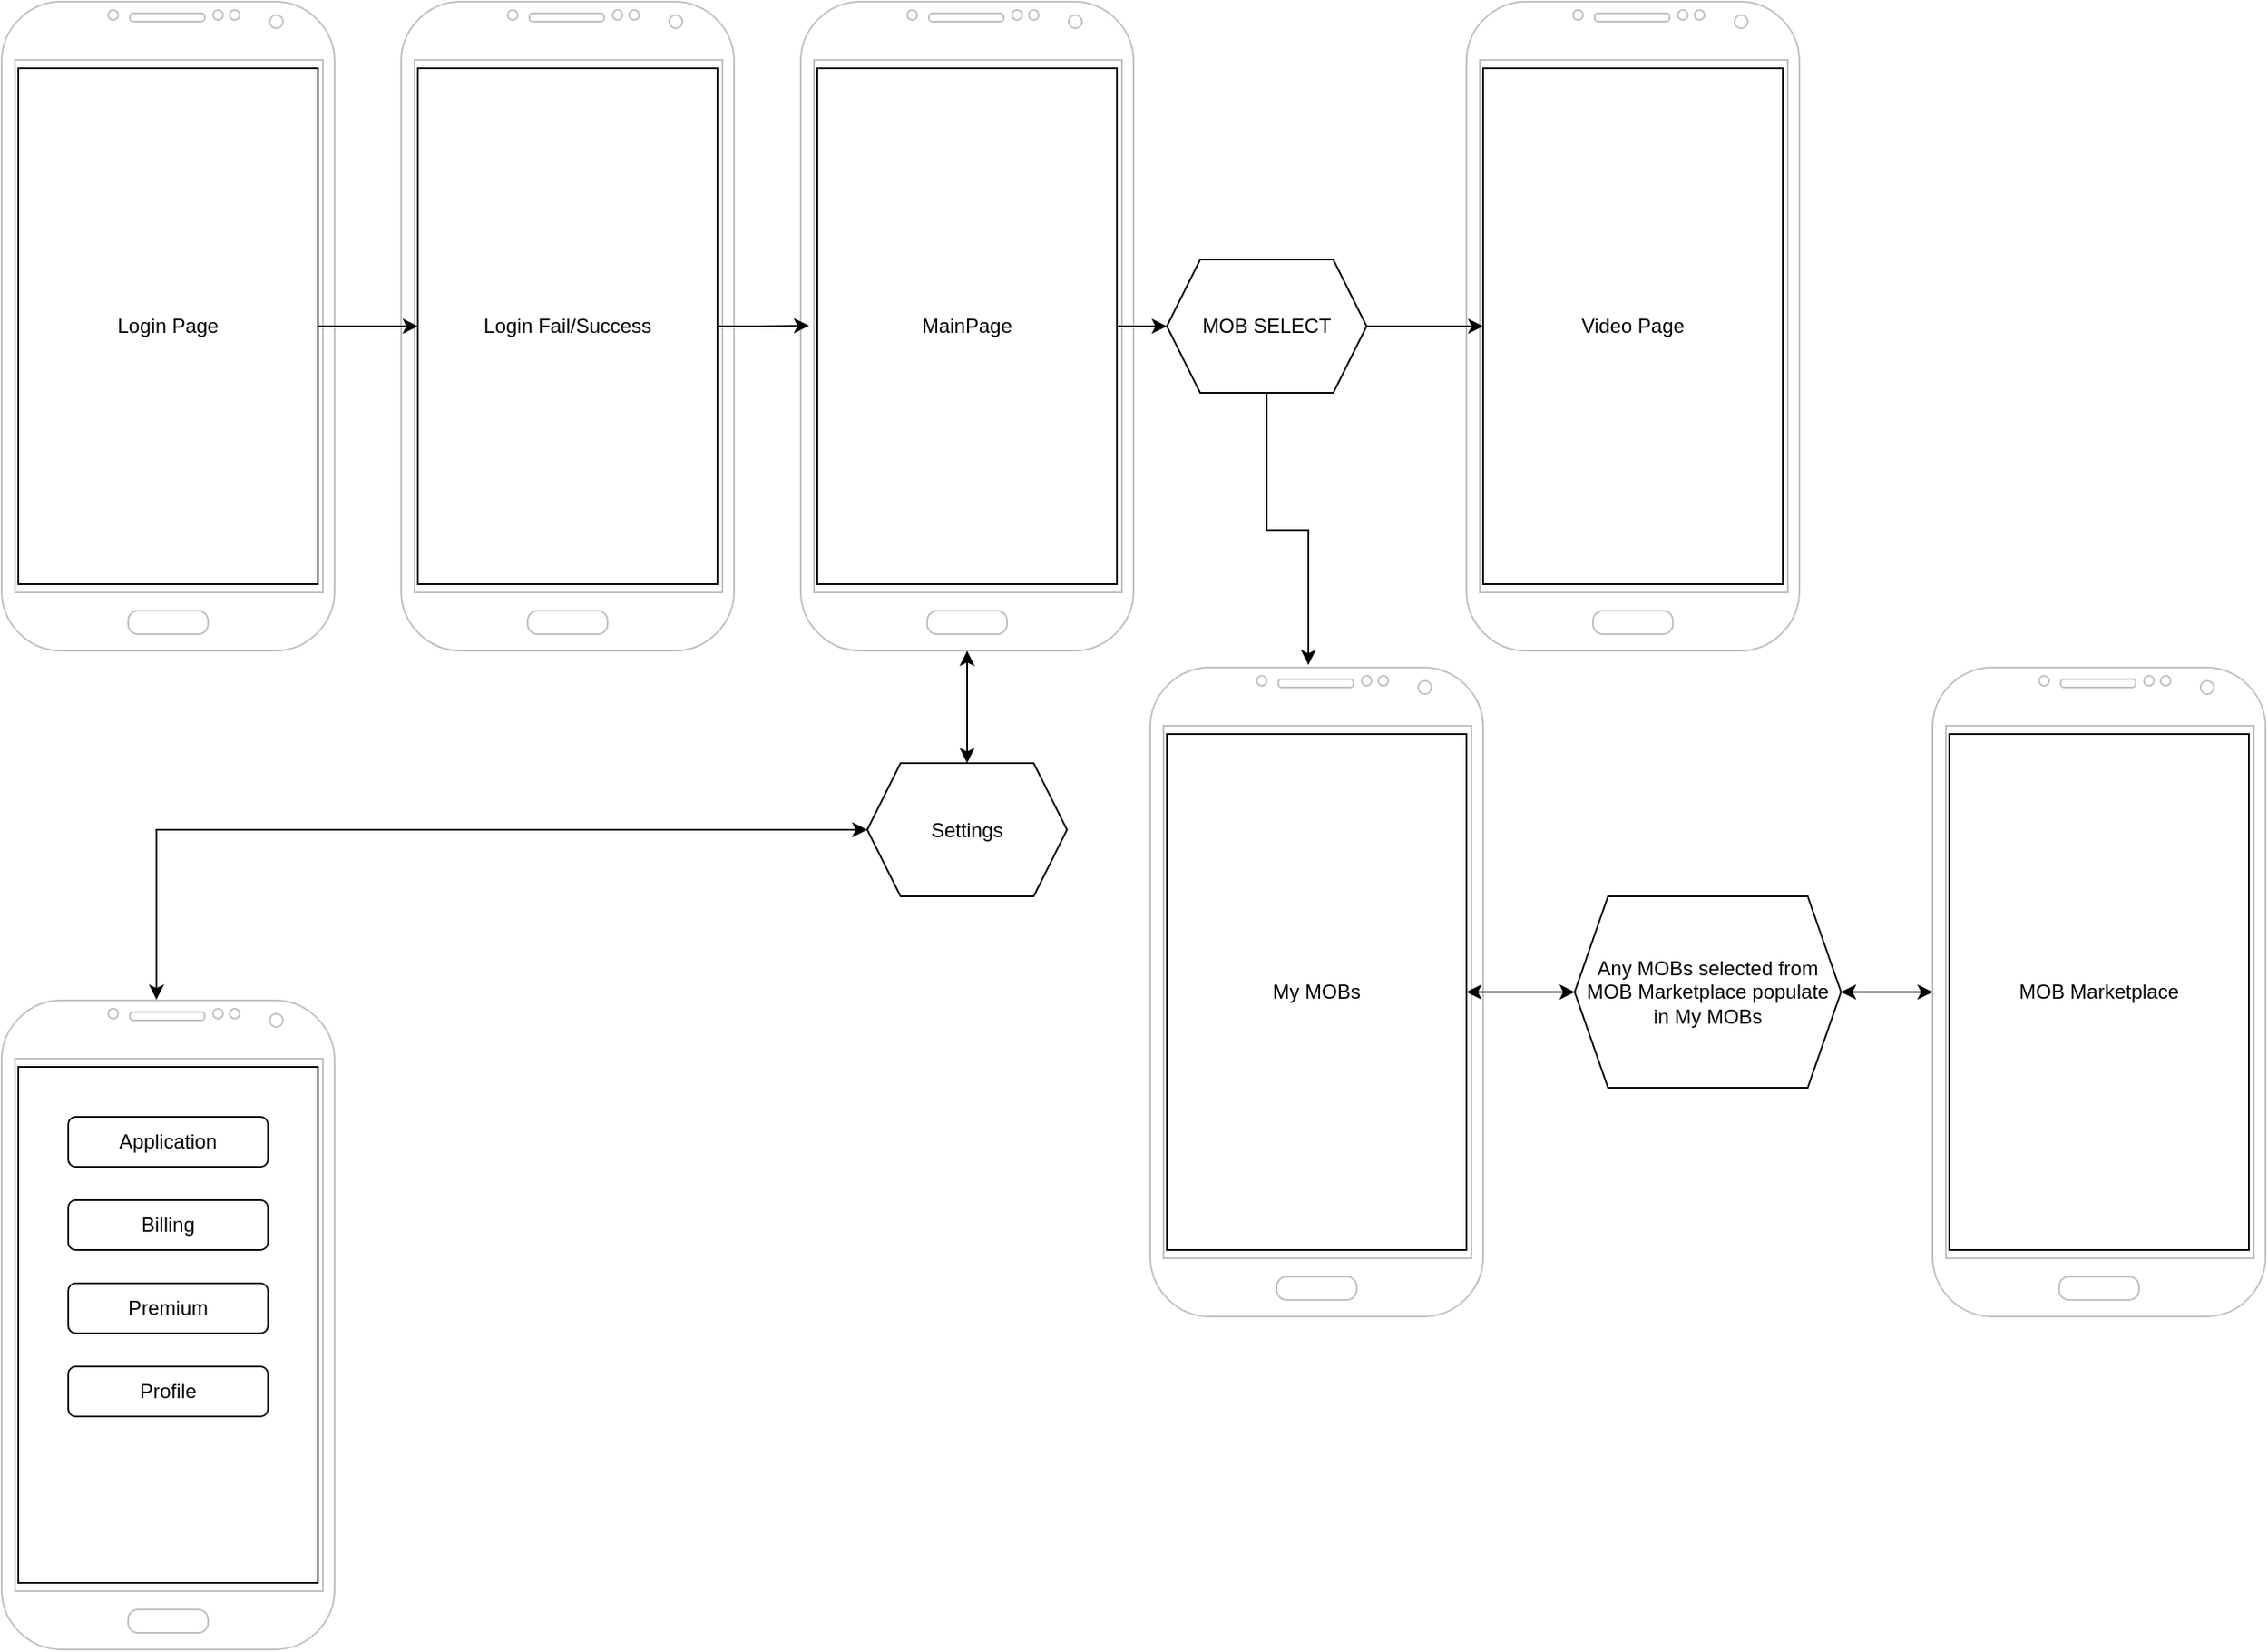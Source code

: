 <mxfile version="14.6.13" type="github">
  <diagram name="Basic Page Navigation" id="f1b7ffb7-ca1e-a977-7cf5-a751b3c06c05">
    <mxGraphModel dx="2062" dy="1128" grid="1" gridSize="10" guides="1" tooltips="1" connect="1" arrows="1" fold="1" page="1" pageScale="1" pageWidth="826" pageHeight="1169" background="#ffffff" math="0" shadow="0">
      <root>
        <mxCell id="0" />
        <mxCell id="1" parent="0" />
        <mxCell id="cs4QDS3-siQukoJEl-UC-64" value="" style="group" vertex="1" connectable="0" parent="1">
          <mxGeometry width="200" height="390" as="geometry" />
        </mxCell>
        <mxCell id="cs4QDS3-siQukoJEl-UC-61" value="" style="verticalLabelPosition=bottom;verticalAlign=top;html=1;shadow=0;dashed=0;strokeWidth=1;shape=mxgraph.android.phone2;strokeColor=#c0c0c0;" vertex="1" parent="cs4QDS3-siQukoJEl-UC-64">
          <mxGeometry width="200" height="390" as="geometry" />
        </mxCell>
        <mxCell id="cs4QDS3-siQukoJEl-UC-63" value="Login Page" style="rounded=0;whiteSpace=wrap;html=1;rotation=90;align=center;horizontal=0;" vertex="1" parent="cs4QDS3-siQukoJEl-UC-64">
          <mxGeometry x="-55" y="105" width="310" height="180" as="geometry" />
        </mxCell>
        <mxCell id="cs4QDS3-siQukoJEl-UC-65" value="" style="group" vertex="1" connectable="0" parent="1">
          <mxGeometry x="240" width="200" height="390" as="geometry" />
        </mxCell>
        <mxCell id="cs4QDS3-siQukoJEl-UC-66" value="" style="verticalLabelPosition=bottom;verticalAlign=top;html=1;shadow=0;dashed=0;strokeWidth=1;shape=mxgraph.android.phone2;strokeColor=#c0c0c0;" vertex="1" parent="cs4QDS3-siQukoJEl-UC-65">
          <mxGeometry width="200" height="390" as="geometry" />
        </mxCell>
        <mxCell id="cs4QDS3-siQukoJEl-UC-67" value="Login Fail/Success" style="rounded=0;whiteSpace=wrap;html=1;rotation=90;align=center;horizontal=0;" vertex="1" parent="cs4QDS3-siQukoJEl-UC-65">
          <mxGeometry x="-55" y="105" width="310" height="180" as="geometry" />
        </mxCell>
        <mxCell id="cs4QDS3-siQukoJEl-UC-68" value="" style="group" vertex="1" connectable="0" parent="1">
          <mxGeometry x="480" width="200" height="390" as="geometry" />
        </mxCell>
        <mxCell id="cs4QDS3-siQukoJEl-UC-69" value="" style="verticalLabelPosition=bottom;verticalAlign=top;html=1;shadow=0;dashed=0;strokeWidth=1;shape=mxgraph.android.phone2;strokeColor=#c0c0c0;" vertex="1" parent="cs4QDS3-siQukoJEl-UC-68">
          <mxGeometry width="200" height="390" as="geometry" />
        </mxCell>
        <mxCell id="cs4QDS3-siQukoJEl-UC-70" value="MainPage" style="rounded=0;whiteSpace=wrap;html=1;rotation=90;align=center;horizontal=0;" vertex="1" parent="cs4QDS3-siQukoJEl-UC-68">
          <mxGeometry x="-55" y="105" width="310" height="180" as="geometry" />
        </mxCell>
        <mxCell id="cs4QDS3-siQukoJEl-UC-71" value="" style="group" vertex="1" connectable="0" parent="1">
          <mxGeometry x="880" width="200" height="390" as="geometry" />
        </mxCell>
        <mxCell id="cs4QDS3-siQukoJEl-UC-72" value="" style="verticalLabelPosition=bottom;verticalAlign=top;html=1;shadow=0;dashed=0;strokeWidth=1;shape=mxgraph.android.phone2;strokeColor=#c0c0c0;" vertex="1" parent="cs4QDS3-siQukoJEl-UC-71">
          <mxGeometry width="200" height="390" as="geometry" />
        </mxCell>
        <mxCell id="cs4QDS3-siQukoJEl-UC-73" value="Video Page" style="rounded=0;whiteSpace=wrap;html=1;rotation=90;align=center;horizontal=0;" vertex="1" parent="cs4QDS3-siQukoJEl-UC-71">
          <mxGeometry x="-55" y="105" width="310" height="180" as="geometry" />
        </mxCell>
        <mxCell id="cs4QDS3-siQukoJEl-UC-74" style="edgeStyle=orthogonalEdgeStyle;rounded=0;orthogonalLoop=1;jettySize=auto;html=1;" edge="1" parent="1" source="cs4QDS3-siQukoJEl-UC-63" target="cs4QDS3-siQukoJEl-UC-67">
          <mxGeometry relative="1" as="geometry" />
        </mxCell>
        <mxCell id="cs4QDS3-siQukoJEl-UC-75" style="edgeStyle=orthogonalEdgeStyle;rounded=0;orthogonalLoop=1;jettySize=auto;html=1;entryX=0.025;entryY=0.499;entryDx=0;entryDy=0;entryPerimeter=0;" edge="1" parent="1" source="cs4QDS3-siQukoJEl-UC-67" target="cs4QDS3-siQukoJEl-UC-69">
          <mxGeometry relative="1" as="geometry" />
        </mxCell>
        <mxCell id="cs4QDS3-siQukoJEl-UC-78" style="edgeStyle=orthogonalEdgeStyle;rounded=0;orthogonalLoop=1;jettySize=auto;html=1;" edge="1" parent="1" source="cs4QDS3-siQukoJEl-UC-76" target="cs4QDS3-siQukoJEl-UC-73">
          <mxGeometry relative="1" as="geometry" />
        </mxCell>
        <mxCell id="cs4QDS3-siQukoJEl-UC-82" style="edgeStyle=orthogonalEdgeStyle;rounded=0;orthogonalLoop=1;jettySize=auto;html=1;entryX=0.475;entryY=-0.004;entryDx=0;entryDy=0;entryPerimeter=0;" edge="1" parent="1" source="cs4QDS3-siQukoJEl-UC-76" target="cs4QDS3-siQukoJEl-UC-80">
          <mxGeometry relative="1" as="geometry">
            <mxPoint x="760" y="380" as="targetPoint" />
          </mxGeometry>
        </mxCell>
        <mxCell id="cs4QDS3-siQukoJEl-UC-76" value="MOB SELECT" style="shape=hexagon;perimeter=hexagonPerimeter2;whiteSpace=wrap;html=1;fixedSize=1;" vertex="1" parent="1">
          <mxGeometry x="700" y="155" width="120" height="80" as="geometry" />
        </mxCell>
        <mxCell id="cs4QDS3-siQukoJEl-UC-77" style="edgeStyle=orthogonalEdgeStyle;rounded=0;orthogonalLoop=1;jettySize=auto;html=1;entryX=0;entryY=0.5;entryDx=0;entryDy=0;" edge="1" parent="1" source="cs4QDS3-siQukoJEl-UC-70" target="cs4QDS3-siQukoJEl-UC-76">
          <mxGeometry relative="1" as="geometry" />
        </mxCell>
        <mxCell id="cs4QDS3-siQukoJEl-UC-79" value="" style="group" vertex="1" connectable="0" parent="1">
          <mxGeometry x="680" y="400" width="200" height="390" as="geometry" />
        </mxCell>
        <mxCell id="cs4QDS3-siQukoJEl-UC-80" value="" style="verticalLabelPosition=bottom;verticalAlign=top;html=1;shadow=0;dashed=0;strokeWidth=1;shape=mxgraph.android.phone2;strokeColor=#c0c0c0;" vertex="1" parent="cs4QDS3-siQukoJEl-UC-79">
          <mxGeometry x="10" width="200" height="390" as="geometry" />
        </mxCell>
        <mxCell id="cs4QDS3-siQukoJEl-UC-81" value="My MOBs" style="rounded=0;whiteSpace=wrap;html=1;rotation=90;align=center;horizontal=0;" vertex="1" parent="cs4QDS3-siQukoJEl-UC-79">
          <mxGeometry x="-45" y="105" width="310" height="180" as="geometry" />
        </mxCell>
        <mxCell id="cs4QDS3-siQukoJEl-UC-83" value="" style="group" vertex="1" connectable="0" parent="1">
          <mxGeometry x="1150" y="400" width="200" height="390" as="geometry" />
        </mxCell>
        <mxCell id="cs4QDS3-siQukoJEl-UC-84" value="" style="verticalLabelPosition=bottom;verticalAlign=top;html=1;shadow=0;dashed=0;strokeWidth=1;shape=mxgraph.android.phone2;strokeColor=#c0c0c0;" vertex="1" parent="cs4QDS3-siQukoJEl-UC-83">
          <mxGeometry x="10" width="200" height="390" as="geometry" />
        </mxCell>
        <mxCell id="cs4QDS3-siQukoJEl-UC-85" value="MOB Marketplace" style="rounded=0;whiteSpace=wrap;html=1;rotation=90;align=center;horizontal=0;" vertex="1" parent="cs4QDS3-siQukoJEl-UC-83">
          <mxGeometry x="-45" y="105" width="310" height="180" as="geometry" />
        </mxCell>
        <mxCell id="cs4QDS3-siQukoJEl-UC-91" style="edgeStyle=orthogonalEdgeStyle;rounded=0;orthogonalLoop=1;jettySize=auto;html=1;entryX=0;entryY=0.5;entryDx=0;entryDy=0;entryPerimeter=0;startArrow=classic;startFill=1;" edge="1" parent="1" source="cs4QDS3-siQukoJEl-UC-89" target="cs4QDS3-siQukoJEl-UC-84">
          <mxGeometry relative="1" as="geometry" />
        </mxCell>
        <mxCell id="cs4QDS3-siQukoJEl-UC-92" style="edgeStyle=orthogonalEdgeStyle;rounded=0;orthogonalLoop=1;jettySize=auto;html=1;entryX=0.5;entryY=0;entryDx=0;entryDy=0;startArrow=classic;startFill=1;" edge="1" parent="1" source="cs4QDS3-siQukoJEl-UC-89" target="cs4QDS3-siQukoJEl-UC-81">
          <mxGeometry relative="1" as="geometry" />
        </mxCell>
        <mxCell id="cs4QDS3-siQukoJEl-UC-89" value="Any MOBs selected from MOB Marketplace populate in My MOBs" style="shape=hexagon;perimeter=hexagonPerimeter2;whiteSpace=wrap;html=1;fixedSize=1;" vertex="1" parent="1">
          <mxGeometry x="945" y="537.5" width="160" height="115" as="geometry" />
        </mxCell>
        <mxCell id="cs4QDS3-siQukoJEl-UC-97" style="edgeStyle=orthogonalEdgeStyle;rounded=0;orthogonalLoop=1;jettySize=auto;html=1;startArrow=classic;startFill=1;entryX=0.465;entryY=-0.001;entryDx=0;entryDy=0;entryPerimeter=0;" edge="1" parent="1" source="cs4QDS3-siQukoJEl-UC-95" target="cs4QDS3-siQukoJEl-UC-99">
          <mxGeometry relative="1" as="geometry">
            <mxPoint x="580" y="620" as="targetPoint" />
          </mxGeometry>
        </mxCell>
        <mxCell id="cs4QDS3-siQukoJEl-UC-95" value="Settings" style="shape=hexagon;perimeter=hexagonPerimeter2;whiteSpace=wrap;html=1;fixedSize=1;" vertex="1" parent="1">
          <mxGeometry x="520" y="457.5" width="120" height="80" as="geometry" />
        </mxCell>
        <mxCell id="cs4QDS3-siQukoJEl-UC-96" style="edgeStyle=orthogonalEdgeStyle;rounded=0;orthogonalLoop=1;jettySize=auto;html=1;startArrow=classic;startFill=1;" edge="1" parent="1" source="cs4QDS3-siQukoJEl-UC-69" target="cs4QDS3-siQukoJEl-UC-95">
          <mxGeometry relative="1" as="geometry" />
        </mxCell>
        <mxCell id="cs4QDS3-siQukoJEl-UC-98" value="" style="group" vertex="1" connectable="0" parent="1">
          <mxGeometry y="600" width="200" height="390" as="geometry" />
        </mxCell>
        <mxCell id="cs4QDS3-siQukoJEl-UC-99" value="" style="verticalLabelPosition=bottom;verticalAlign=top;html=1;shadow=0;dashed=0;strokeWidth=1;shape=mxgraph.android.phone2;strokeColor=#c0c0c0;" vertex="1" parent="cs4QDS3-siQukoJEl-UC-98">
          <mxGeometry width="200" height="390" as="geometry" />
        </mxCell>
        <mxCell id="cs4QDS3-siQukoJEl-UC-100" value="" style="rounded=0;whiteSpace=wrap;html=1;rotation=90;align=center;horizontal=0;" vertex="1" parent="cs4QDS3-siQukoJEl-UC-98">
          <mxGeometry x="-55" y="105" width="310" height="180" as="geometry" />
        </mxCell>
        <mxCell id="cs4QDS3-siQukoJEl-UC-101" value="Application" style="rounded=1;whiteSpace=wrap;html=1;" vertex="1" parent="cs4QDS3-siQukoJEl-UC-98">
          <mxGeometry x="40" y="70" width="120" height="30" as="geometry" />
        </mxCell>
        <mxCell id="cs4QDS3-siQukoJEl-UC-102" value="Billing" style="rounded=1;whiteSpace=wrap;html=1;" vertex="1" parent="cs4QDS3-siQukoJEl-UC-98">
          <mxGeometry x="40" y="120" width="120" height="30" as="geometry" />
        </mxCell>
        <mxCell id="cs4QDS3-siQukoJEl-UC-103" value="Premium" style="rounded=1;whiteSpace=wrap;html=1;" vertex="1" parent="cs4QDS3-siQukoJEl-UC-98">
          <mxGeometry x="40" y="170" width="120" height="30" as="geometry" />
        </mxCell>
        <mxCell id="cs4QDS3-siQukoJEl-UC-104" value="Profile" style="rounded=1;whiteSpace=wrap;html=1;" vertex="1" parent="cs4QDS3-siQukoJEl-UC-98">
          <mxGeometry x="40" y="220" width="120" height="30" as="geometry" />
        </mxCell>
      </root>
    </mxGraphModel>
  </diagram>
</mxfile>
